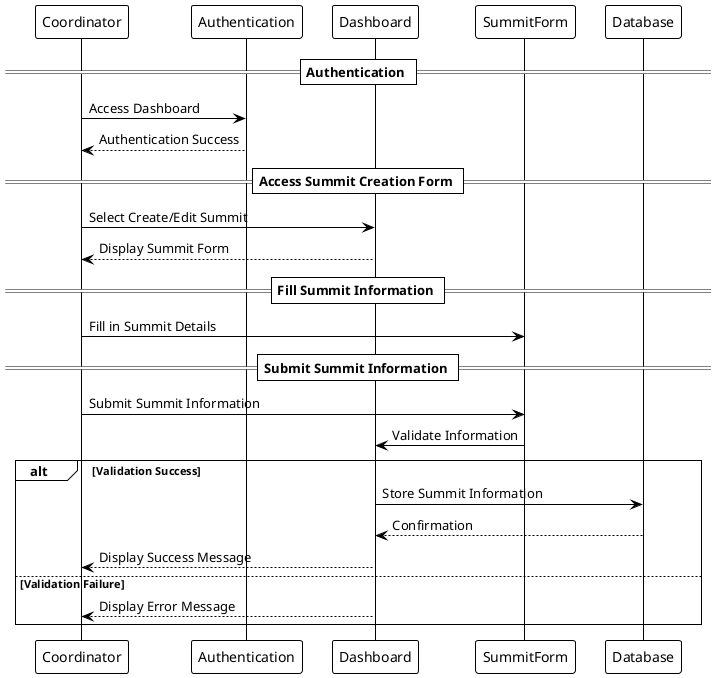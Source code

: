 @startuml
!theme plain

participant Coordinator as Coord
participant Authentication as Auth
participant Dashboard
participant SummitForm as Form
participant Database as DB

== Authentication ==
Coord -> Auth: Access Dashboard
Auth --> Coord: Authentication Success

== Access Summit Creation Form ==
Coord -> Dashboard: Select Create/Edit Summit
Dashboard --> Coord: Display Summit Form

== Fill Summit Information ==
Coord -> Form: Fill in Summit Details

== Submit Summit Information ==
Coord -> Form: Submit Summit Information
Form -> Dashboard: Validate Information
alt Validation Success
  Dashboard -> DB: Store Summit Information
  DB --> Dashboard: Confirmation
  Dashboard --> Coord: Display Success Message
else Validation Failure
  Dashboard --> Coord: Display Error Message
end

@enduml